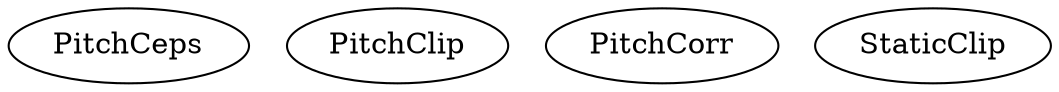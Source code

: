/* Created by mdot for Matlab */
digraph m2html {

  PitchCeps [URL="PitchCeps.html"];
  PitchClip [URL="PitchClip.html"];
  PitchCorr [URL="PitchCorr.html"];
  StaticClip [URL="StaticClip.html"];
}